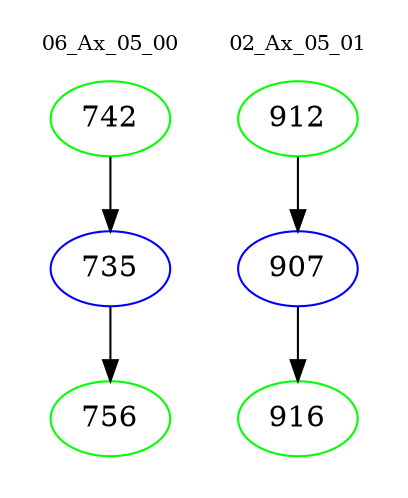 digraph{
subgraph cluster_0 {
color = white
label = "06_Ax_05_00";
fontsize=10;
T0_742 [label="742", color="green"]
T0_742 -> T0_735 [color="black"]
T0_735 [label="735", color="blue"]
T0_735 -> T0_756 [color="black"]
T0_756 [label="756", color="green"]
}
subgraph cluster_1 {
color = white
label = "02_Ax_05_01";
fontsize=10;
T1_912 [label="912", color="green"]
T1_912 -> T1_907 [color="black"]
T1_907 [label="907", color="blue"]
T1_907 -> T1_916 [color="black"]
T1_916 [label="916", color="green"]
}
}
